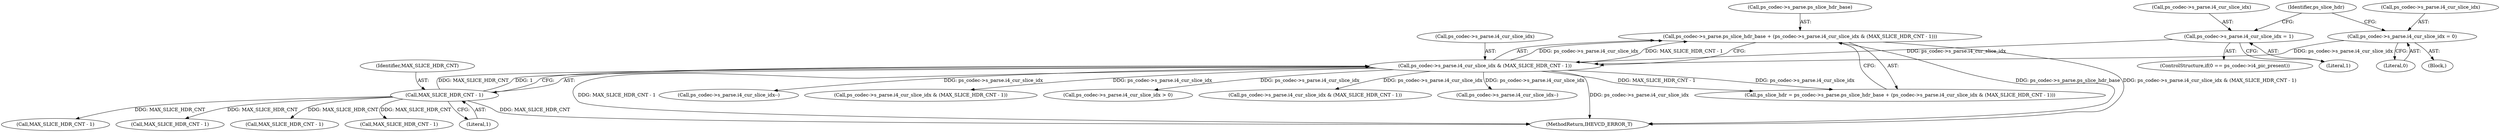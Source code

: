 digraph "0_Android_7c9be319a279654e55a6d757265f88c61a16a4d5@pointer" {
"1000401" [label="(Call,ps_codec->s_parse.ps_slice_hdr_base + (ps_codec->s_parse.i4_cur_slice_idx & (MAX_SLICE_HDR_CNT - 1)))"];
"1000407" [label="(Call,ps_codec->s_parse.i4_cur_slice_idx & (MAX_SLICE_HDR_CNT - 1))"];
"1000392" [label="(Call,ps_codec->s_parse.i4_cur_slice_idx = 1)"];
"1000377" [label="(Call,ps_codec->s_parse.i4_cur_slice_idx = 0)"];
"1000413" [label="(Call,MAX_SLICE_HDR_CNT - 1)"];
"1000408" [label="(Call,ps_codec->s_parse.i4_cur_slice_idx)"];
"1000386" [label="(ControlStructure,if(0 == ps_codec->i4_pic_present))"];
"1001766" [label="(Call,MAX_SLICE_HDR_CNT - 1)"];
"1000399" [label="(Call,ps_slice_hdr = ps_codec->s_parse.ps_slice_hdr_base + (ps_codec->s_parse.i4_cur_slice_idx & (MAX_SLICE_HDR_CNT - 1)))"];
"1000377" [label="(Call,ps_codec->s_parse.i4_cur_slice_idx = 0)"];
"1000414" [label="(Identifier,MAX_SLICE_HDR_CNT)"];
"1001862" [label="(Call,MAX_SLICE_HDR_CNT - 1)"];
"1000383" [label="(Literal,0)"];
"1000402" [label="(Call,ps_codec->s_parse.ps_slice_hdr_base)"];
"1001825" [label="(Call,ps_codec->s_parse.i4_cur_slice_idx--)"];
"1000392" [label="(Call,ps_codec->s_parse.i4_cur_slice_idx = 1)"];
"1000398" [label="(Literal,1)"];
"1000407" [label="(Call,ps_codec->s_parse.i4_cur_slice_idx & (MAX_SLICE_HDR_CNT - 1))"];
"1002592" [label="(Call,MAX_SLICE_HDR_CNT - 1)"];
"1000401" [label="(Call,ps_codec->s_parse.ps_slice_hdr_base + (ps_codec->s_parse.i4_cur_slice_idx & (MAX_SLICE_HDR_CNT - 1)))"];
"1000378" [label="(Call,ps_codec->s_parse.i4_cur_slice_idx)"];
"1002586" [label="(Call,ps_codec->s_parse.i4_cur_slice_idx & (MAX_SLICE_HDR_CNT - 1))"];
"1000432" [label="(Call,ps_codec->s_parse.i4_cur_slice_idx > 0)"];
"1000400" [label="(Identifier,ps_slice_hdr)"];
"1000376" [label="(Block,)"];
"1002685" [label="(MethodReturn,IHEVCD_ERROR_T)"];
"1000442" [label="(Call,ps_codec->s_parse.i4_cur_slice_idx & (MAX_SLICE_HDR_CNT - 1))"];
"1000415" [label="(Literal,1)"];
"1000393" [label="(Call,ps_codec->s_parse.i4_cur_slice_idx)"];
"1000413" [label="(Call,MAX_SLICE_HDR_CNT - 1)"];
"1000448" [label="(Call,MAX_SLICE_HDR_CNT - 1)"];
"1001729" [label="(Call,ps_codec->s_parse.i4_cur_slice_idx--)"];
"1000401" -> "1000399"  [label="AST: "];
"1000401" -> "1000407"  [label="CFG: "];
"1000402" -> "1000401"  [label="AST: "];
"1000407" -> "1000401"  [label="AST: "];
"1000399" -> "1000401"  [label="CFG: "];
"1000401" -> "1002685"  [label="DDG: ps_codec->s_parse.ps_slice_hdr_base"];
"1000401" -> "1002685"  [label="DDG: ps_codec->s_parse.i4_cur_slice_idx & (MAX_SLICE_HDR_CNT - 1)"];
"1000407" -> "1000401"  [label="DDG: ps_codec->s_parse.i4_cur_slice_idx"];
"1000407" -> "1000401"  [label="DDG: MAX_SLICE_HDR_CNT - 1"];
"1000407" -> "1000413"  [label="CFG: "];
"1000408" -> "1000407"  [label="AST: "];
"1000413" -> "1000407"  [label="AST: "];
"1000407" -> "1002685"  [label="DDG: ps_codec->s_parse.i4_cur_slice_idx"];
"1000407" -> "1002685"  [label="DDG: MAX_SLICE_HDR_CNT - 1"];
"1000407" -> "1000399"  [label="DDG: ps_codec->s_parse.i4_cur_slice_idx"];
"1000407" -> "1000399"  [label="DDG: MAX_SLICE_HDR_CNT - 1"];
"1000392" -> "1000407"  [label="DDG: ps_codec->s_parse.i4_cur_slice_idx"];
"1000377" -> "1000407"  [label="DDG: ps_codec->s_parse.i4_cur_slice_idx"];
"1000413" -> "1000407"  [label="DDG: MAX_SLICE_HDR_CNT"];
"1000413" -> "1000407"  [label="DDG: 1"];
"1000407" -> "1000432"  [label="DDG: ps_codec->s_parse.i4_cur_slice_idx"];
"1000407" -> "1000442"  [label="DDG: ps_codec->s_parse.i4_cur_slice_idx"];
"1000407" -> "1001729"  [label="DDG: ps_codec->s_parse.i4_cur_slice_idx"];
"1000407" -> "1001825"  [label="DDG: ps_codec->s_parse.i4_cur_slice_idx"];
"1000407" -> "1002586"  [label="DDG: ps_codec->s_parse.i4_cur_slice_idx"];
"1000392" -> "1000386"  [label="AST: "];
"1000392" -> "1000398"  [label="CFG: "];
"1000393" -> "1000392"  [label="AST: "];
"1000398" -> "1000392"  [label="AST: "];
"1000400" -> "1000392"  [label="CFG: "];
"1000377" -> "1000376"  [label="AST: "];
"1000377" -> "1000383"  [label="CFG: "];
"1000378" -> "1000377"  [label="AST: "];
"1000383" -> "1000377"  [label="AST: "];
"1000400" -> "1000377"  [label="CFG: "];
"1000413" -> "1000415"  [label="CFG: "];
"1000414" -> "1000413"  [label="AST: "];
"1000415" -> "1000413"  [label="AST: "];
"1000413" -> "1002685"  [label="DDG: MAX_SLICE_HDR_CNT"];
"1000413" -> "1000448"  [label="DDG: MAX_SLICE_HDR_CNT"];
"1000413" -> "1001766"  [label="DDG: MAX_SLICE_HDR_CNT"];
"1000413" -> "1001862"  [label="DDG: MAX_SLICE_HDR_CNT"];
"1000413" -> "1002592"  [label="DDG: MAX_SLICE_HDR_CNT"];
}
